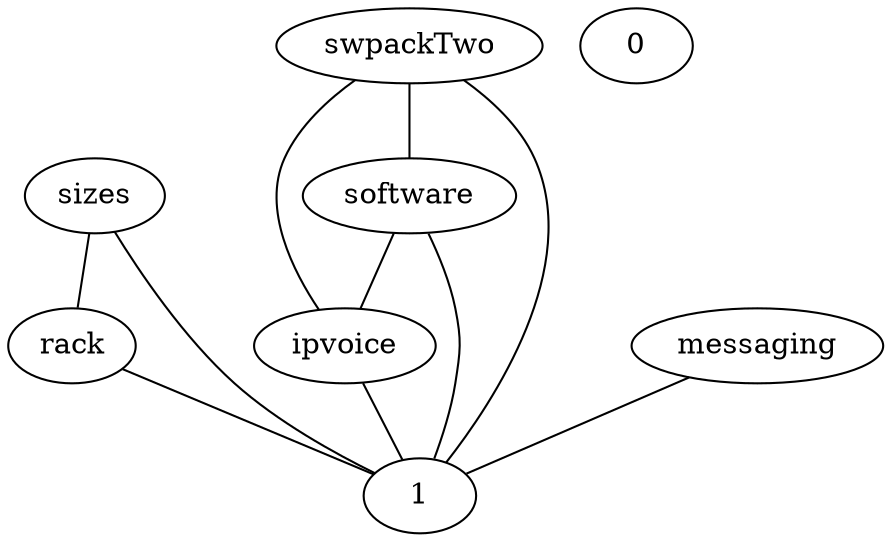 graph G {
  software;
  sizes;
  swpackTwo;
  ipvoice;
  rack;
  messaging;
  0;
  1;
  sizes -- rack;
  software -- ipvoice;
  swpackTwo -- software;
  swpackTwo -- ipvoice;
  ipvoice -- 1;
  rack -- 1;
  messaging -- 1;
  software -- 1;
  sizes -- 1;
  swpackTwo -- 1;
}
